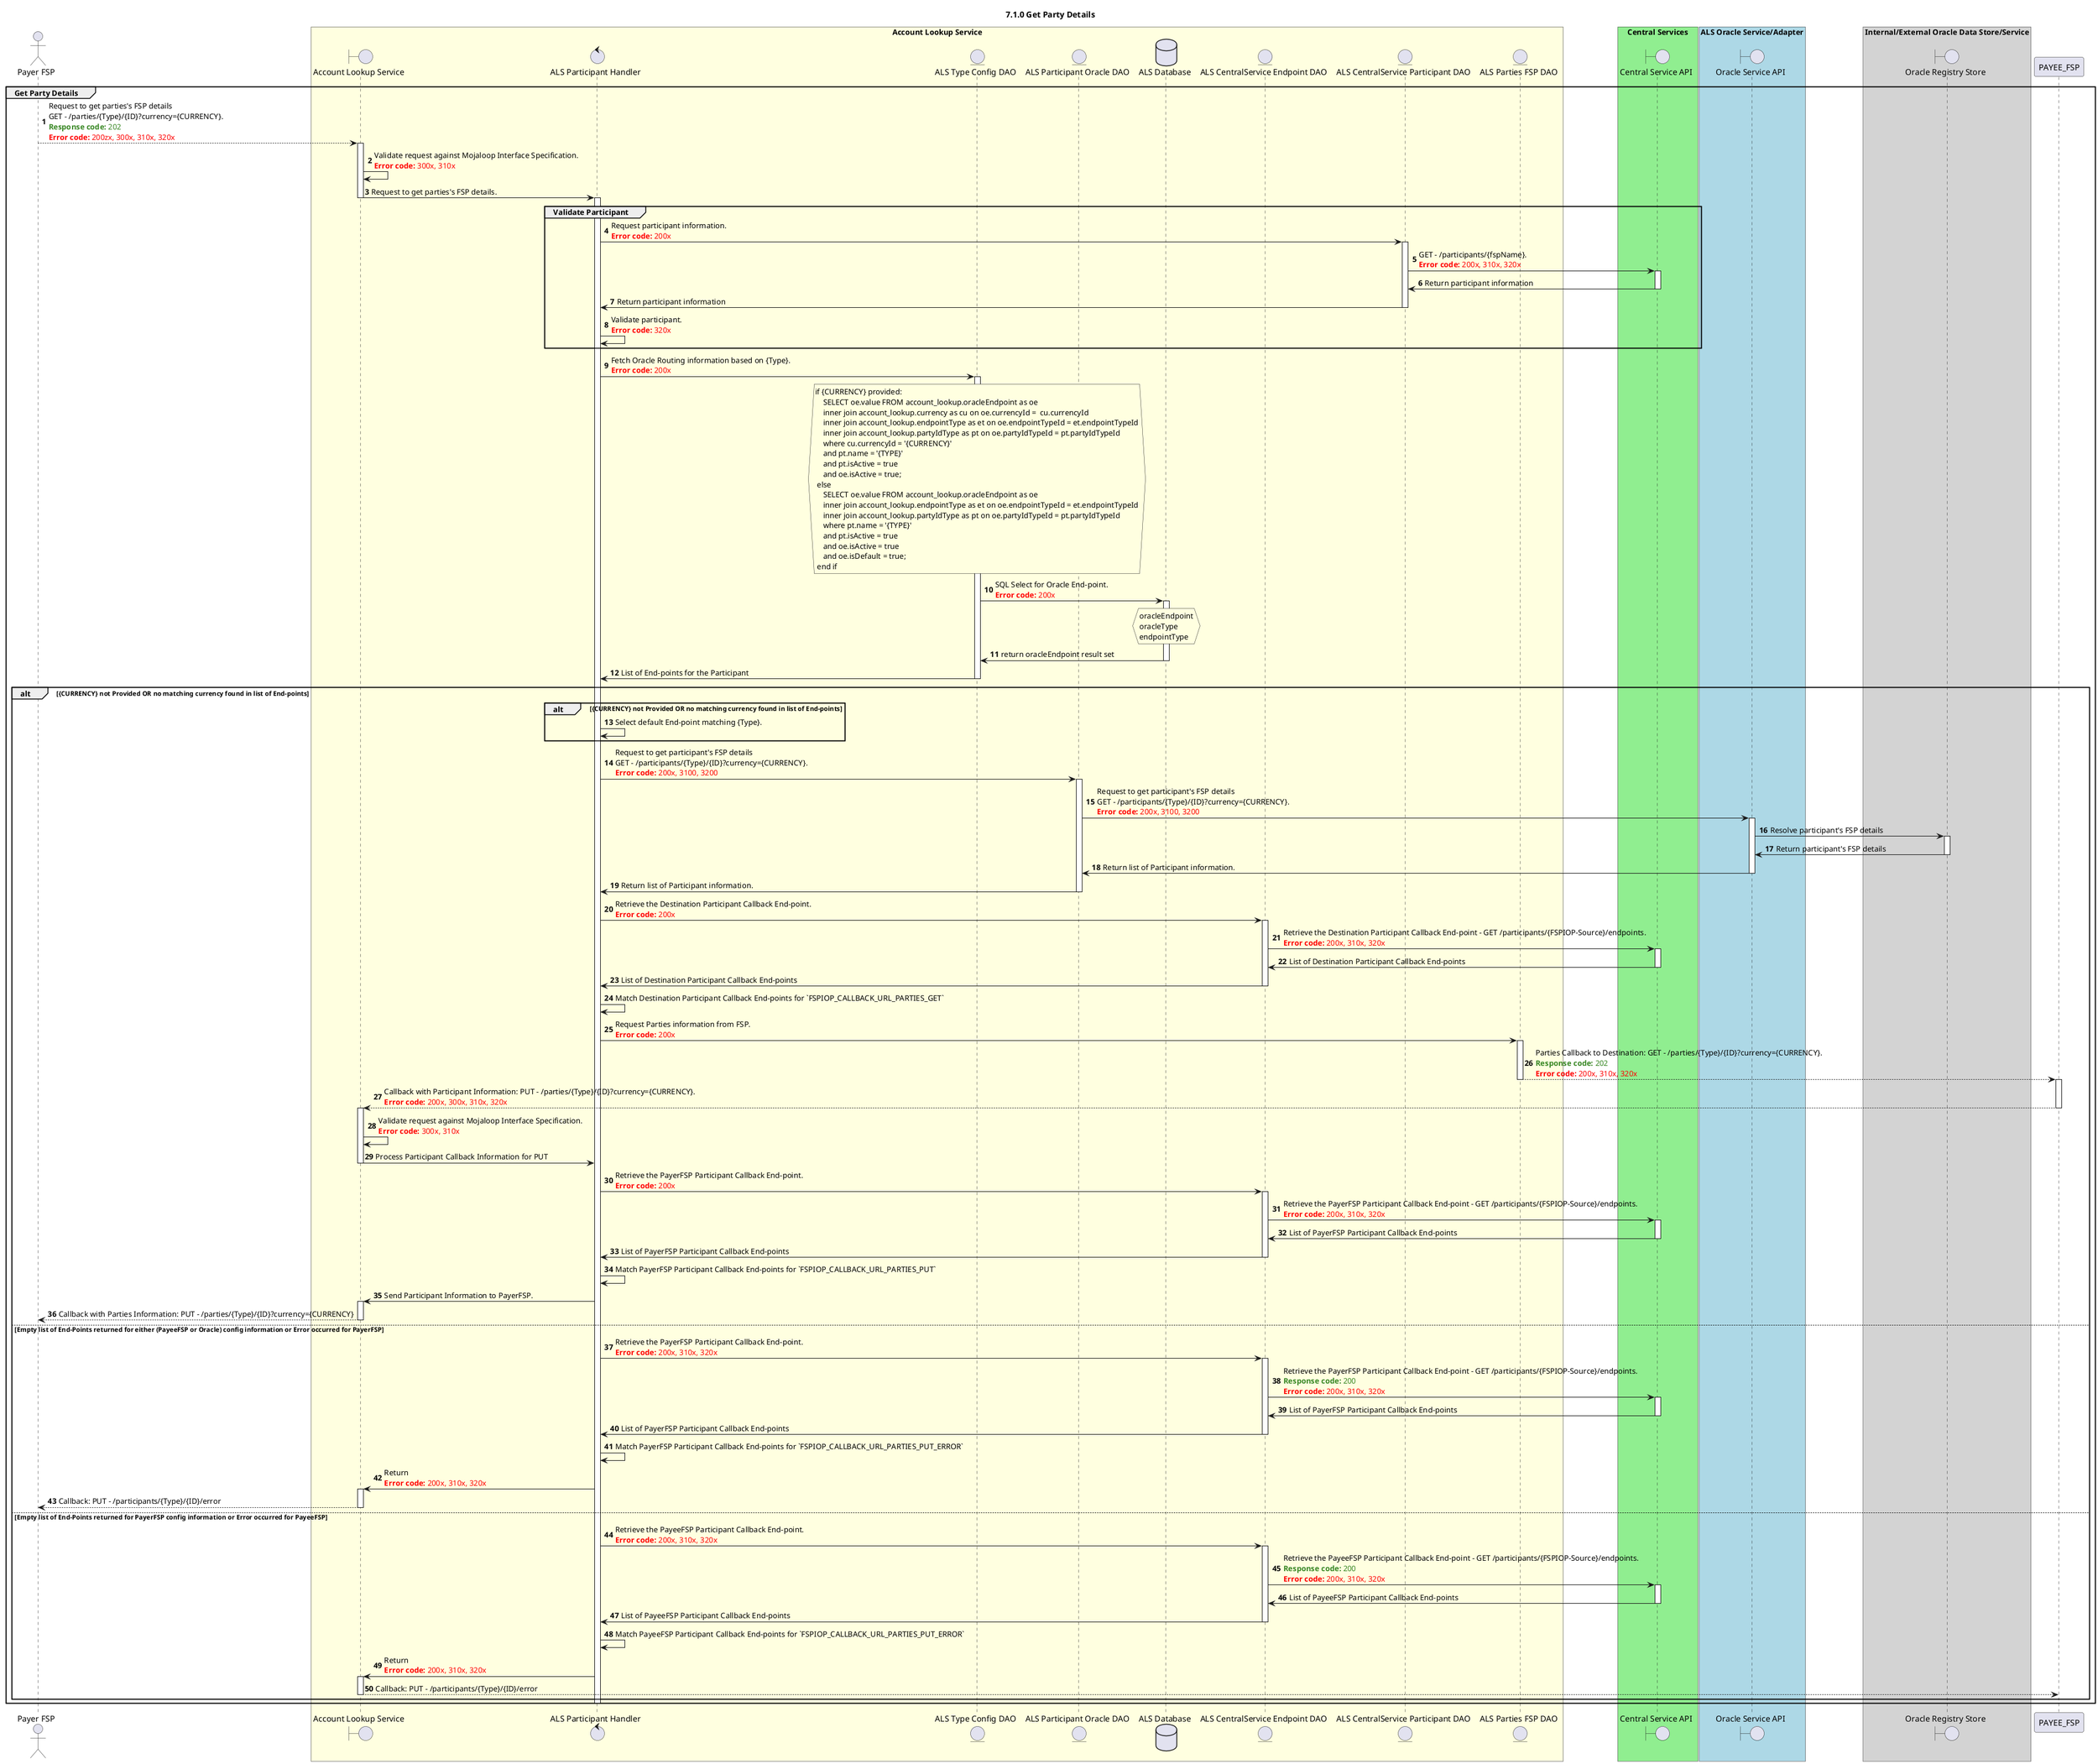 /'*****
 License
 --------------
 Copyright © 2017 Bill & Melinda Gates Foundation
 The Mojaloop files are made available by the Bill & Melinda Gates Foundation under the Apache License, Version 2.0 (the "License") and you may not use these files except in compliance with the License. You may obtain a copy of the License at
 http://www.apache.org/licenses/LICENSE-2.0
 Unless required by applicable law or agreed to in writing, the Mojaloop files are distributed on an "AS IS" BASIS, WITHOUT WARRANTIES OR CONDITIONS OF ANY KIND, either express or implied. See the License for the specific language governing permissions and limitations under the License.
 Contributors
 --------------
 This is the official list of the Mojaloop project contributors for this file.
 Names of the original copyright holders (individuals or organizations)
 should be listed with a '*' in the first column. People who have
 contributed from an organization can be listed under the organization
 that actually holds the copyright for their contributions (see the
 Gates Foundation organization for an example). Those individuals should have
 their names indented and be marked with a '-'. Email address can be added
 optionally within square brackets <email>.
 * Gates Foundation
 - Name Surname <name.surname@gatesfoundation.com>

 * Rajiv Mothilal <rajiv.mothilal@modusbox.com>
 --------------
 ******'/


@startuml
' declate title
title 7.1.0 Get Party Details

autonumber
' Actor Keys:
' boundary - APIs/Interfaces, etc
' entity - Database Access Objects
' database - Database Persistance Store

' declare actors
actor "Payer FSP" as PAYER_FSP
boundary "Account Lookup Service" as ALS_API
control "ALS Participant Handler" as ALS_PARTICIPANT_HANDLER
entity "ALS Type Config DAO" as ALS_TYPE_ENDPOINT_CONFIG_DAO
entity "ALS CentralService Endpoint DAO" as ALS_CENTRALSERVICE_ENDPOINT_CONFIG_DAO
entity "ALS CentralService Participant DAO" as ALS_CENTRALSERVICE_PARTICIPANT_DAO
entity "ALS Participant Oracle DAO" as ALS_PARTICIPANT_ORACLE_DAO
entity "ALS Parties FSP DAO" as ALS_PARTIES_FSP_DAO
entity "ALS Participant End-Point Oracle DAO" as ALS_PARTICIPANT_ORACLE_DAO
database "ALS Database" as ALS_DB
boundary "Oracle Service API" as ORACLE_API
boundary "Oracle Registry Store" as ORACLE_STORE
boundary "Central Service API" as CENTRALSERVICE_API

box "Account Lookup Service" #LightYellow
participant ALS_API
participant ALS_PARTICIPANT_HANDLER
participant ALS_TYPE_ENDPOINT_CONFIG_DAO
participant ALS_PARTICIPANT_ORACLE_DAO
participant ALS_DB
participant ALS_CENTRALSERVICE_ENDPOINT_CONFIG_DAO
participant ALS_CENTRALSERVICE_PARTICIPANT_DAO
participant ALS_PARTIES_FSP_DAO
end box

box "Central Services" #LightGreen
participant CENTRALSERVICE_API
end box

box "ALS Oracle Service/Adapter" #LightBlue
participant ORACLE_API
end box

box "Internal/External Oracle Data Store/Service" #LightGrey
participant ORACLE_STORE
end box

' START OF FLOW

group Get Party Details
    PAYER_FSP --> ALS_API: Request to get parties's FSP details \nGET - /parties/{Type}/{ID}?currency={CURRENCY}. \n<color #388724><b>Response code:</b> 202</color> \n<color #FF0000><b>Error code:</b> 200zx, 300x, 310x, 320x</color>
    activate ALS_API
    ALS_API -> ALS_API: Validate request against Mojaloop Interface Specification. \n<color #FF0000><b>Error code:</b> 300x, 310x</color>
    ALS_API -> ALS_PARTICIPANT_HANDLER: Request to get parties's FSP details.
    deactivate ALS_API
    activate ALS_PARTICIPANT_HANDLER

    '********************* Validate Participant - START ************************

    group Validate Participant
        ALS_PARTICIPANT_HANDLER -> ALS_CENTRALSERVICE_PARTICIPANT_DAO: Request participant information. \n<color #FF0000><b>Error code:</b> 200x</color>
        activate ALS_CENTRALSERVICE_PARTICIPANT_DAO

        ALS_CENTRALSERVICE_PARTICIPANT_DAO -> CENTRALSERVICE_API: GET - /participants/{fspName}. \n<color #FF0000><b>Error code:</b> 200x, 310x, 320x</color>
        activate CENTRALSERVICE_API
        CENTRALSERVICE_API -> ALS_CENTRALSERVICE_PARTICIPANT_DAO: Return participant information
        deactivate CENTRALSERVICE_API

        ALS_CENTRALSERVICE_PARTICIPANT_DAO -> ALS_PARTICIPANT_HANDLER: Return participant information

        deactivate ALS_CENTRALSERVICE_PARTICIPANT_DAO

        ALS_PARTICIPANT_HANDLER -> ALS_PARTICIPANT_HANDLER: Validate participant. \n<color #FF0000><b>Error code:</b> 320x</color>
    end group

    '********************* Validate Participant - END ************************


    '********************* Retrieve Oracle Routing Information - START ************************

    ALS_PARTICIPANT_HANDLER -> ALS_TYPE_ENDPOINT_CONFIG_DAO: Fetch Oracle Routing information based on {Type}. \n<color #FF0000><b>Error code:</b> 200x</color>
    activate ALS_TYPE_ENDPOINT_CONFIG_DAO

    hnote over ALS_TYPE_ENDPOINT_CONFIG_DAO #lightyellow
        if {CURRENCY} provided:
            SELECT oe.value FROM account_lookup.oracleEndpoint as oe
            inner join account_lookup.currency as cu on oe.currencyId =  cu.currencyId
            inner join account_lookup.endpointType as et on oe.endpointTypeId = et.endpointTypeId
            inner join account_lookup.partyIdType as pt on oe.partyIdTypeId = pt.partyIdTypeId
            where cu.currencyId = '{CURRENCY}'
            and pt.name = '{TYPE}'
            and pt.isActive = true
            and oe.isActive = true;
         else
            SELECT oe.value FROM account_lookup.oracleEndpoint as oe
            inner join account_lookup.endpointType as et on oe.endpointTypeId = et.endpointTypeId
            inner join account_lookup.partyIdType as pt on oe.partyIdTypeId = pt.partyIdTypeId
            where pt.name = '{TYPE}'
            and pt.isActive = true
            and oe.isActive = true
            and oe.isDefault = true;
         end if
    end note

    ALS_TYPE_ENDPOINT_CONFIG_DAO -> ALS_DB: SQL Select for Oracle End-point. \n<color #FF0000><b>Error code:</b> 200x</color>

    activate ALS_DB
        hnote over ALS_DB #lightyellow
                oracleEndpoint
                oracleType
                endpointType
        end note
    ALS_DB -> ALS_TYPE_ENDPOINT_CONFIG_DAO: return oracleEndpoint result set
    deactivate ALS_DB

    ALS_TYPE_ENDPOINT_CONFIG_DAO -> ALS_PARTICIPANT_HANDLER: List of End-points for the Participant
    deactivate ALS_TYPE_ENDPOINT_CONFIG_DAO

    '********************* Retrieve Oracle Routing Information - END ************************

    alt {CURRENCY} not Provided OR no matching currency found in list of End-points

        '********************* Request Oracle Participant Information - START ************************
        alt {CURRENCY} not Provided OR no matching currency found in list of End-points
            ALS_PARTICIPANT_HANDLER -> ALS_PARTICIPANT_HANDLER: Select default End-point matching {Type}.
        end alt

        ALS_PARTICIPANT_HANDLER -> ALS_PARTICIPANT_ORACLE_DAO: Request to get participant's FSP details \nGET - /participants/{Type}/{ID}?currency={CURRENCY}. \n<color #FF0000><b>Error code:</b> 200x, 3100, 3200</color>
        activate ALS_PARTICIPANT_ORACLE_DAO
        ALS_PARTICIPANT_ORACLE_DAO -> ORACLE_API: Request to get participant's FSP details \nGET - /participants/{Type}/{ID}?currency={CURRENCY}. \n<color #FF0000><b>Error code:</b> 200x, 3100, 3200</color>
        activate ORACLE_API

        ORACLE_API -> ORACLE_STORE: Resolve participant's FSP details
        activate ORACLE_STORE
        ORACLE_STORE -> ORACLE_API: Return participant's FSP details
        deactivate ORACLE_STORE

        ORACLE_API -> ALS_PARTICIPANT_ORACLE_DAO: Return list of Participant information.
        deactivate ORACLE_API

        ALS_PARTICIPANT_ORACLE_DAO -> ALS_PARTICIPANT_HANDLER: Return list of Participant information.
        deactivate ALS_PARTICIPANT_ORACLE_DAO

        ALS_PARTICIPANT_HANDLER -> ALS_CENTRALSERVICE_ENDPOINT_CONFIG_DAO: Retrieve the Destination Participant Callback End-point. \n<color #FF0000><b>Error code:</b> 200x</color>
        activate ALS_CENTRALSERVICE_ENDPOINT_CONFIG_DAO
        ALS_CENTRALSERVICE_ENDPOINT_CONFIG_DAO -> CENTRALSERVICE_API: Retrieve the Destination Participant Callback End-point - GET /participants/{FSPIOP-Source}/endpoints. \n<color #FF0000><b>Error code:</b> 200x, 310x, 320x</color>
        activate CENTRALSERVICE_API
        CENTRALSERVICE_API -> ALS_CENTRALSERVICE_ENDPOINT_CONFIG_DAO: List of Destination Participant Callback End-points
        deactivate CENTRALSERVICE_API
        ALS_CENTRALSERVICE_ENDPOINT_CONFIG_DAO -> ALS_PARTICIPANT_HANDLER: List of Destination Participant Callback End-points
        deactivate ALS_CENTRALSERVICE_ENDPOINT_CONFIG_DAO

        ALS_PARTICIPANT_HANDLER -> ALS_PARTICIPANT_HANDLER: Match Destination Participant Callback End-points for `FSPIOP_CALLBACK_URL_PARTIES_GET`

        '********************* Request Oracle Participant Information - END ************************

        '********************* Request Parties Information - START ************************

        ALS_PARTICIPANT_HANDLER -> ALS_PARTIES_FSP_DAO: Request Parties information from FSP.\n<color #FF0000><b>Error code:</b> 200x</color>

        activate ALS_PARTIES_FSP_DAO
        ALS_PARTIES_FSP_DAO --> PAYEE_FSP: Parties Callback to Destination: GET - /parties/{Type}/{ID}?currency={CURRENCY}. \n<color #388724><b>Response code:</b> 202</color> \n<color #FF0000><b>Error code:</b> 200x, 310x, 320x</color>
        deactivate ALS_PARTIES_FSP_DAO
        activate PAYEE_FSP

        PAYEE_FSP --> ALS_API: Callback with Participant Information: PUT - /parties/{Type}/{ID}?currency={CURRENCY}. \n<color #FF0000><b>Error code:</b> 200x, 300x, 310x, 320x</color>
        deactivate PAYEE_FSP

        activate ALS_API
        ALS_API -> ALS_API: Validate request against Mojaloop Interface Specification. \n<color #FF0000><b>Error code:</b> 300x, 310x</color>
        ALS_API -> ALS_PARTICIPANT_HANDLER: Process Participant Callback Information for PUT
        deactivate ALS_API

        '********************* Request Parties Information - END ************************

        '********************* Get PayerFSP Participant Information - START ************************

        ALS_PARTICIPANT_HANDLER -> ALS_CENTRALSERVICE_ENDPOINT_CONFIG_DAO: Retrieve the PayerFSP Participant Callback End-point. \n<color #FF0000><b>Error code:</b> 200x</color>
        activate ALS_CENTRALSERVICE_ENDPOINT_CONFIG_DAO
        ALS_CENTRALSERVICE_ENDPOINT_CONFIG_DAO -> CENTRALSERVICE_API: Retrieve the PayerFSP Participant Callback End-point - GET /participants/{FSPIOP-Source}/endpoints. \n<color #FF0000><b>Error code:</b> 200x, 310x, 320x</color>
        activate CENTRALSERVICE_API
        CENTRALSERVICE_API -> ALS_CENTRALSERVICE_ENDPOINT_CONFIG_DAO: List of PayerFSP Participant Callback End-points
        deactivate CENTRALSERVICE_API
        ALS_CENTRALSERVICE_ENDPOINT_CONFIG_DAO -> ALS_PARTICIPANT_HANDLER: List of PayerFSP Participant Callback End-points
        deactivate ALS_CENTRALSERVICE_ENDPOINT_CONFIG_DAO

        ALS_PARTICIPANT_HANDLER -> ALS_PARTICIPANT_HANDLER: Match PayerFSP Participant Callback End-points for `FSPIOP_CALLBACK_URL_PARTIES_PUT`

        '********************* Get PayerFSP Participant Information - END ************************

        ALS_PARTICIPANT_HANDLER -> ALS_API: Send Participant Information to PayerFSP.
        activate ALS_API
        ALS_API --> PAYER_FSP: Callback with Parties Information: PUT - /parties/{Type}/{ID}?currency={CURRENCY}
        deactivate ALS_API

    else Empty list of End-Points returned for either (PayeeFSP or Oracle) config information or Error occurred for PayerFSP

        '********************* Get PayerFSP Participant Information - START ************************

        ALS_PARTICIPANT_HANDLER -> ALS_CENTRALSERVICE_ENDPOINT_CONFIG_DAO: Retrieve the PayerFSP Participant Callback End-point. \n<color #FF0000><b>Error code:</b> 200x, 310x, 320x</color>
        activate ALS_CENTRALSERVICE_ENDPOINT_CONFIG_DAO
        ALS_CENTRALSERVICE_ENDPOINT_CONFIG_DAO -> CENTRALSERVICE_API: Retrieve the PayerFSP Participant Callback End-point - GET /participants/{FSPIOP-Source}/endpoints. \n<color #388724><b>Response code:</b> 200</color> \n<color #FF0000><b>Error code:</b> 200x, 310x, 320x</color>
        activate CENTRALSERVICE_API
        CENTRALSERVICE_API -> ALS_CENTRALSERVICE_ENDPOINT_CONFIG_DAO: List of PayerFSP Participant Callback End-points
        deactivate CENTRALSERVICE_API
        ALS_CENTRALSERVICE_ENDPOINT_CONFIG_DAO -> ALS_PARTICIPANT_HANDLER: List of PayerFSP Participant Callback End-points
        deactivate ALS_CENTRALSERVICE_ENDPOINT_CONFIG_DAO

        ALS_PARTICIPANT_HANDLER -> ALS_PARTICIPANT_HANDLER: Match PayerFSP Participant Callback End-points for `FSPIOP_CALLBACK_URL_PARTIES_PUT_ERROR`

        '********************* Get PayerFSP Participant Information - END ************************

        ALS_PARTICIPANT_HANDLER -> ALS_API: Return \n<color #FF0000><b>Error code:</b> 200x, 310x, 320x</color>
        activate ALS_API
        ALS_API --> PAYER_FSP: Callback: PUT - /participants/{Type}/{ID}/error
        deactivate ALS_API
    else Empty list of End-Points returned for PayerFSP config information or Error occurred for PayeeFSP

            '********************* Get PayeeFSP Participant Information - START ************************

            ALS_PARTICIPANT_HANDLER -> ALS_CENTRALSERVICE_ENDPOINT_CONFIG_DAO: Retrieve the PayeeFSP Participant Callback End-point. \n<color #FF0000><b>Error code:</b> 200x, 310x, 320x</color>
            activate ALS_CENTRALSERVICE_ENDPOINT_CONFIG_DAO
            ALS_CENTRALSERVICE_ENDPOINT_CONFIG_DAO -> CENTRALSERVICE_API: Retrieve the PayeeFSP Participant Callback End-point - GET /participants/{FSPIOP-Source}/endpoints. \n<color #388724><b>Response code:</b> 200</color> \n<color #FF0000><b>Error code:</b> 200x, 310x, 320x</color>
            activate CENTRALSERVICE_API
            CENTRALSERVICE_API -> ALS_CENTRALSERVICE_ENDPOINT_CONFIG_DAO: List of PayeeFSP Participant Callback End-points
            deactivate CENTRALSERVICE_API
            ALS_CENTRALSERVICE_ENDPOINT_CONFIG_DAO -> ALS_PARTICIPANT_HANDLER: List of PayeeFSP Participant Callback End-points
            deactivate ALS_CENTRALSERVICE_ENDPOINT_CONFIG_DAO

            ALS_PARTICIPANT_HANDLER -> ALS_PARTICIPANT_HANDLER: Match PayeeFSP Participant Callback End-points for `FSPIOP_CALLBACK_URL_PARTIES_PUT_ERROR`

            '********************* Get PayerFSP Participant Information - END ************************

            ALS_PARTICIPANT_HANDLER -> ALS_API: Return \n<color #FF0000><b>Error code:</b> 200x, 310x, 320x</color>
            activate ALS_API
            ALS_API --> PAYEE_FSP: Callback: PUT - /participants/{Type}/{ID}/error
            deactivate ALS_API
        end alt

    deactivate ALS_PARTICIPANT_HANDLER
end
@enduml
